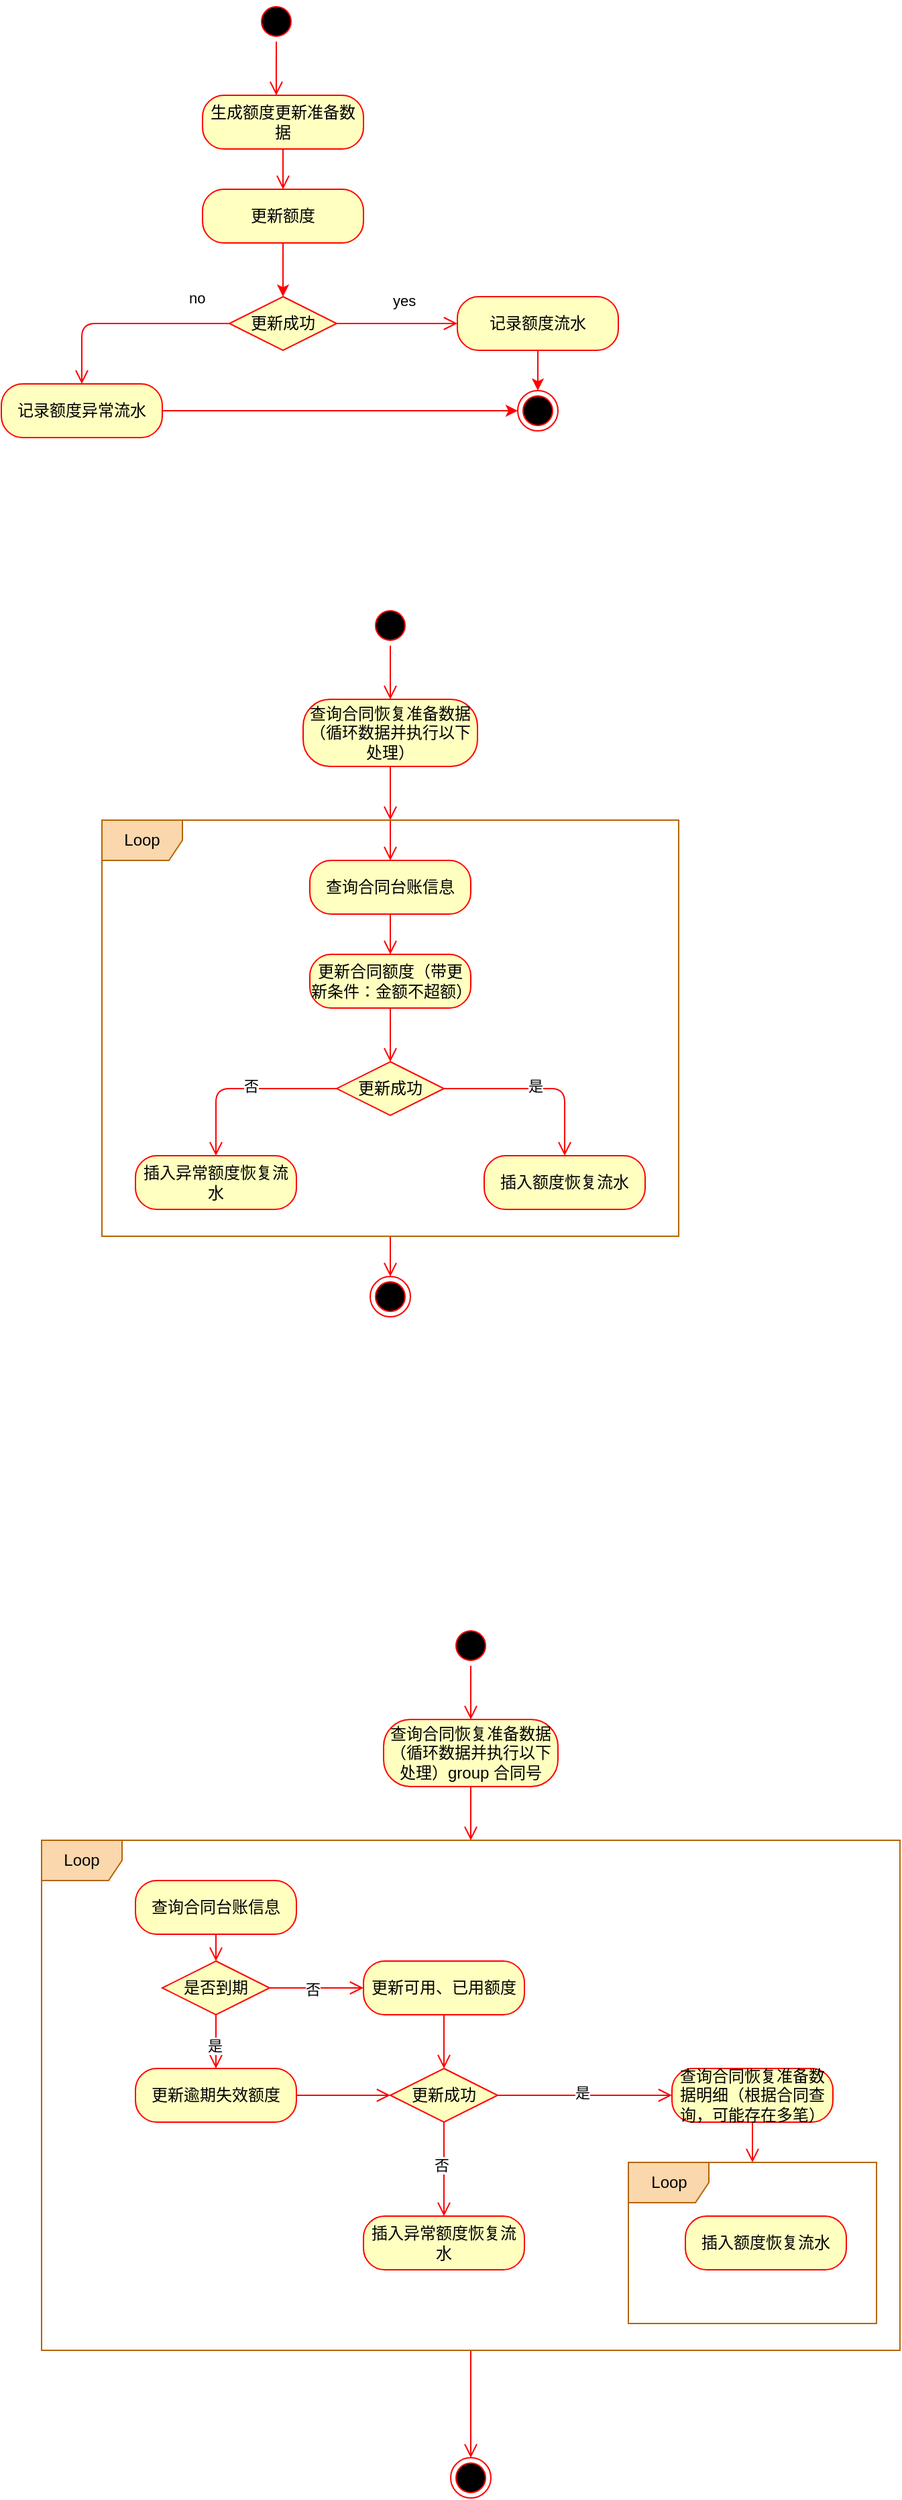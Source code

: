 <mxfile version="14.4.3" type="github" pages="5">
  <diagram id="kgpKYQtTHZ0yAKxKKP6v" name="批量恢复合同额度">
    <mxGraphModel dx="1008" dy="1668" grid="1" gridSize="10" guides="1" tooltips="1" connect="1" arrows="1" fold="1" page="1" pageScale="1" pageWidth="850" pageHeight="1100" math="0" shadow="0">
      <root>
        <mxCell id="0" />
        <mxCell id="1" parent="0" />
        <mxCell id="yRdWivfKs0KMSXjoEMQT-1" value="" style="ellipse;html=1;shape=startState;fillColor=#000000;strokeColor=#ff0000;" parent="1" vertex="1">
          <mxGeometry x="240" y="-20" width="30" height="30" as="geometry" />
        </mxCell>
        <mxCell id="yRdWivfKs0KMSXjoEMQT-2" value="" style="edgeStyle=orthogonalEdgeStyle;html=1;verticalAlign=bottom;endArrow=open;endSize=8;strokeColor=#ff0000;entryX=0.458;entryY=0;entryDx=0;entryDy=0;entryPerimeter=0;" parent="1" source="yRdWivfKs0KMSXjoEMQT-1" target="yRdWivfKs0KMSXjoEMQT-3" edge="1">
          <mxGeometry relative="1" as="geometry">
            <mxPoint x="160" y="120" as="targetPoint" />
          </mxGeometry>
        </mxCell>
        <mxCell id="yRdWivfKs0KMSXjoEMQT-3" value="生成额度更新准备数据" style="rounded=1;whiteSpace=wrap;html=1;arcSize=40;fontColor=#000000;fillColor=#ffffc0;strokeColor=#ff0000;" parent="1" vertex="1">
          <mxGeometry x="200" y="50" width="120" height="40" as="geometry" />
        </mxCell>
        <mxCell id="yRdWivfKs0KMSXjoEMQT-4" value="" style="edgeStyle=orthogonalEdgeStyle;html=1;verticalAlign=bottom;endArrow=open;endSize=8;strokeColor=#ff0000;entryX=0.5;entryY=0;entryDx=0;entryDy=0;exitX=0.5;exitY=1;exitDx=0;exitDy=0;" parent="1" source="yRdWivfKs0KMSXjoEMQT-3" target="yRdWivfKs0KMSXjoEMQT-17" edge="1">
          <mxGeometry relative="1" as="geometry">
            <mxPoint x="160" y="220" as="targetPoint" />
          </mxGeometry>
        </mxCell>
        <mxCell id="aCakfBA2mYpAm9YI8rRw-4" style="edgeStyle=orthogonalEdgeStyle;rounded=0;orthogonalLoop=1;jettySize=auto;html=1;entryX=0.5;entryY=0;entryDx=0;entryDy=0;strokeColor=#FF0000;align=left;" parent="1" source="yRdWivfKs0KMSXjoEMQT-17" target="yRdWivfKs0KMSXjoEMQT-19" edge="1">
          <mxGeometry relative="1" as="geometry">
            <Array as="points">
              <mxPoint x="260" y="190" />
              <mxPoint x="260" y="190" />
            </Array>
          </mxGeometry>
        </mxCell>
        <mxCell id="yRdWivfKs0KMSXjoEMQT-17" value="更新额度" style="rounded=1;whiteSpace=wrap;html=1;arcSize=40;fontColor=#000000;fillColor=#ffffc0;strokeColor=#ff0000;" parent="1" vertex="1">
          <mxGeometry x="200" y="120" width="120" height="40" as="geometry" />
        </mxCell>
        <mxCell id="yRdWivfKs0KMSXjoEMQT-19" value="更新成功" style="rhombus;whiteSpace=wrap;html=1;fillColor=#ffffc0;strokeColor=#ff0000;" parent="1" vertex="1">
          <mxGeometry x="220" y="200" width="80" height="40" as="geometry" />
        </mxCell>
        <mxCell id="yRdWivfKs0KMSXjoEMQT-20" value="no" style="edgeStyle=orthogonalEdgeStyle;html=1;align=left;verticalAlign=bottom;endArrow=open;endSize=8;strokeColor=#ff0000;entryX=0.5;entryY=0;entryDx=0;entryDy=0;" parent="1" source="yRdWivfKs0KMSXjoEMQT-19" target="yRdWivfKs0KMSXjoEMQT-24" edge="1">
          <mxGeometry x="-0.59" y="-10" relative="1" as="geometry">
            <mxPoint x="470" y="125" as="targetPoint" />
            <mxPoint as="offset" />
          </mxGeometry>
        </mxCell>
        <mxCell id="yRdWivfKs0KMSXjoEMQT-21" value="yes" style="edgeStyle=orthogonalEdgeStyle;html=1;align=left;verticalAlign=top;endArrow=open;endSize=8;strokeColor=#ff0000;" parent="1" source="yRdWivfKs0KMSXjoEMQT-19" target="yRdWivfKs0KMSXjoEMQT-23" edge="1">
          <mxGeometry x="-0.111" y="30" relative="1" as="geometry">
            <mxPoint x="370" y="215" as="targetPoint" />
            <Array as="points" />
            <mxPoint as="offset" />
          </mxGeometry>
        </mxCell>
        <mxCell id="yRdWivfKs0KMSXjoEMQT-38" value="" style="edgeStyle=orthogonalEdgeStyle;rounded=0;orthogonalLoop=1;jettySize=auto;html=1;fillColor=#f8cecc;strokeColor=#FF0000;exitX=0.5;exitY=1;exitDx=0;exitDy=0;" parent="1" source="yRdWivfKs0KMSXjoEMQT-23" target="yRdWivfKs0KMSXjoEMQT-37" edge="1">
          <mxGeometry relative="1" as="geometry">
            <mxPoint x="430" y="215" as="sourcePoint" />
          </mxGeometry>
        </mxCell>
        <mxCell id="yRdWivfKs0KMSXjoEMQT-23" value="记录额度流水" style="rounded=1;whiteSpace=wrap;html=1;arcSize=40;fontColor=#000000;fillColor=#ffffc0;strokeColor=#ff0000;" parent="1" vertex="1">
          <mxGeometry x="390" y="200" width="120" height="40" as="geometry" />
        </mxCell>
        <mxCell id="aCakfBA2mYpAm9YI8rRw-7" style="edgeStyle=orthogonalEdgeStyle;rounded=0;orthogonalLoop=1;jettySize=auto;html=1;entryX=0;entryY=0.5;entryDx=0;entryDy=0;strokeColor=#FF0000;align=left;" parent="1" source="yRdWivfKs0KMSXjoEMQT-24" target="yRdWivfKs0KMSXjoEMQT-37" edge="1">
          <mxGeometry relative="1" as="geometry" />
        </mxCell>
        <mxCell id="yRdWivfKs0KMSXjoEMQT-24" value="记录额度异常流水" style="rounded=1;whiteSpace=wrap;html=1;arcSize=40;fontColor=#000000;fillColor=#ffffc0;strokeColor=#ff0000;" parent="1" vertex="1">
          <mxGeometry x="50" y="265" width="120" height="40" as="geometry" />
        </mxCell>
        <mxCell id="yRdWivfKs0KMSXjoEMQT-37" value="" style="ellipse;html=1;shape=endState;fillColor=#000000;strokeColor=#ff0000;" parent="1" vertex="1">
          <mxGeometry x="435" y="270" width="30" height="30" as="geometry" />
        </mxCell>
        <mxCell id="UTKuqxasN1GrLEzpr0gY-1" value="" style="ellipse;html=1;shape=startState;fillColor=#000000;strokeColor=#ff0000;" vertex="1" parent="1">
          <mxGeometry x="325" y="430" width="30" height="30" as="geometry" />
        </mxCell>
        <mxCell id="UTKuqxasN1GrLEzpr0gY-2" value="" style="edgeStyle=orthogonalEdgeStyle;html=1;verticalAlign=bottom;endArrow=open;endSize=8;strokeColor=#ff0000;entryX=0.5;entryY=0;entryDx=0;entryDy=0;" edge="1" parent="1" source="UTKuqxasN1GrLEzpr0gY-1" target="UTKuqxasN1GrLEzpr0gY-3">
          <mxGeometry relative="1" as="geometry">
            <mxPoint x="345" y="490" as="targetPoint" />
          </mxGeometry>
        </mxCell>
        <mxCell id="UTKuqxasN1GrLEzpr0gY-26" style="edgeStyle=orthogonalEdgeStyle;orthogonalLoop=1;jettySize=auto;html=1;endArrow=open;endSize=8;strokeColor=#ff0000;" edge="1" parent="1" source="UTKuqxasN1GrLEzpr0gY-3" target="UTKuqxasN1GrLEzpr0gY-4">
          <mxGeometry relative="1" as="geometry" />
        </mxCell>
        <mxCell id="UTKuqxasN1GrLEzpr0gY-3" value="查询合同恢复准备数据（循环数据并执行以下处理）" style="rounded=1;whiteSpace=wrap;html=1;arcSize=40;fontColor=#000000;fillColor=#ffffc0;strokeColor=#ff0000;" vertex="1" parent="1">
          <mxGeometry x="275" y="500" width="130" height="50" as="geometry" />
        </mxCell>
        <mxCell id="UTKuqxasN1GrLEzpr0gY-27" style="edgeStyle=orthogonalEdgeStyle;orthogonalLoop=1;jettySize=auto;html=1;entryX=0.5;entryY=0;entryDx=0;entryDy=0;endArrow=open;endSize=8;strokeColor=#ff0000;" edge="1" parent="1" source="UTKuqxasN1GrLEzpr0gY-4" target="UTKuqxasN1GrLEzpr0gY-5">
          <mxGeometry relative="1" as="geometry" />
        </mxCell>
        <mxCell id="UTKuqxasN1GrLEzpr0gY-32" style="edgeStyle=orthogonalEdgeStyle;orthogonalLoop=1;jettySize=auto;html=1;entryX=0.5;entryY=0;entryDx=0;entryDy=0;endArrow=open;endSize=8;strokeColor=#ff0000;" edge="1" parent="1" source="UTKuqxasN1GrLEzpr0gY-4" target="UTKuqxasN1GrLEzpr0gY-17">
          <mxGeometry relative="1" as="geometry" />
        </mxCell>
        <mxCell id="UTKuqxasN1GrLEzpr0gY-4" value="Loop" style="shape=umlFrame;whiteSpace=wrap;html=1;fillColor=#fad7ac;strokeColor=#b46504;" vertex="1" parent="1">
          <mxGeometry x="125" y="590" width="430" height="310" as="geometry" />
        </mxCell>
        <mxCell id="UTKuqxasN1GrLEzpr0gY-28" style="edgeStyle=orthogonalEdgeStyle;orthogonalLoop=1;jettySize=auto;html=1;entryX=0.5;entryY=0;entryDx=0;entryDy=0;endArrow=open;endSize=8;strokeColor=#ff0000;" edge="1" parent="1" source="UTKuqxasN1GrLEzpr0gY-5" target="UTKuqxasN1GrLEzpr0gY-16">
          <mxGeometry relative="1" as="geometry" />
        </mxCell>
        <mxCell id="UTKuqxasN1GrLEzpr0gY-5" value="查询合同台账信息" style="rounded=1;whiteSpace=wrap;html=1;arcSize=40;fontColor=#000000;fillColor=#ffffc0;strokeColor=#ff0000;" vertex="1" parent="1">
          <mxGeometry x="280" y="620" width="120" height="40" as="geometry" />
        </mxCell>
        <mxCell id="UTKuqxasN1GrLEzpr0gY-30" style="edgeStyle=orthogonalEdgeStyle;orthogonalLoop=1;jettySize=auto;html=1;endArrow=open;endSize=8;strokeColor=#ff0000;" edge="1" parent="1" source="UTKuqxasN1GrLEzpr0gY-10" target="UTKuqxasN1GrLEzpr0gY-11">
          <mxGeometry relative="1" as="geometry" />
        </mxCell>
        <mxCell id="UTKuqxasN1GrLEzpr0gY-33" value="是" style="edgeLabel;html=1;align=center;verticalAlign=middle;resizable=0;points=[];" vertex="1" connectable="0" parent="UTKuqxasN1GrLEzpr0gY-30">
          <mxGeometry x="-0.028" y="2" relative="1" as="geometry">
            <mxPoint as="offset" />
          </mxGeometry>
        </mxCell>
        <mxCell id="UTKuqxasN1GrLEzpr0gY-31" style="edgeStyle=orthogonalEdgeStyle;orthogonalLoop=1;jettySize=auto;html=1;endArrow=open;endSize=8;strokeColor=#ff0000;" edge="1" parent="1" source="UTKuqxasN1GrLEzpr0gY-10" target="UTKuqxasN1GrLEzpr0gY-13">
          <mxGeometry relative="1" as="geometry" />
        </mxCell>
        <mxCell id="UTKuqxasN1GrLEzpr0gY-34" value="否" style="edgeLabel;html=1;align=center;verticalAlign=middle;resizable=0;points=[];" vertex="1" connectable="0" parent="UTKuqxasN1GrLEzpr0gY-31">
          <mxGeometry x="-0.079" y="-2" relative="1" as="geometry">
            <mxPoint as="offset" />
          </mxGeometry>
        </mxCell>
        <mxCell id="UTKuqxasN1GrLEzpr0gY-10" value="更新成功" style="rhombus;whiteSpace=wrap;html=1;fillColor=#ffffc0;strokeColor=#ff0000;" vertex="1" parent="1">
          <mxGeometry x="300" y="770" width="80" height="40" as="geometry" />
        </mxCell>
        <mxCell id="UTKuqxasN1GrLEzpr0gY-11" value="插入额度恢复流水" style="rounded=1;whiteSpace=wrap;html=1;arcSize=40;fontColor=#000000;fillColor=#ffffc0;strokeColor=#ff0000;" vertex="1" parent="1">
          <mxGeometry x="410" y="840" width="120" height="40" as="geometry" />
        </mxCell>
        <mxCell id="UTKuqxasN1GrLEzpr0gY-13" value="插入异常额度恢复流水" style="rounded=1;whiteSpace=wrap;html=1;arcSize=40;fontColor=#000000;fillColor=#ffffc0;strokeColor=#ff0000;" vertex="1" parent="1">
          <mxGeometry x="150" y="840" width="120" height="40" as="geometry" />
        </mxCell>
        <mxCell id="UTKuqxasN1GrLEzpr0gY-29" style="edgeStyle=orthogonalEdgeStyle;orthogonalLoop=1;jettySize=auto;html=1;entryX=0.5;entryY=0;entryDx=0;entryDy=0;endArrow=open;endSize=8;strokeColor=#ff0000;" edge="1" parent="1" source="UTKuqxasN1GrLEzpr0gY-16" target="UTKuqxasN1GrLEzpr0gY-10">
          <mxGeometry relative="1" as="geometry" />
        </mxCell>
        <mxCell id="UTKuqxasN1GrLEzpr0gY-16" value="更新合同额度（带更新条件：金额不超额）" style="rounded=1;whiteSpace=wrap;html=1;arcSize=40;fontColor=#000000;fillColor=#ffffc0;strokeColor=#ff0000;" vertex="1" parent="1">
          <mxGeometry x="280" y="690" width="120" height="40" as="geometry" />
        </mxCell>
        <mxCell id="UTKuqxasN1GrLEzpr0gY-17" value="" style="ellipse;html=1;shape=endState;fillColor=#000000;strokeColor=#ff0000;" vertex="1" parent="1">
          <mxGeometry x="325" y="930" width="30" height="30" as="geometry" />
        </mxCell>
        <mxCell id="UTKuqxasN1GrLEzpr0gY-35" value="" style="ellipse;html=1;shape=startState;fillColor=#000000;strokeColor=#ff0000;" vertex="1" parent="1">
          <mxGeometry x="385" y="1190" width="30" height="30" as="geometry" />
        </mxCell>
        <mxCell id="UTKuqxasN1GrLEzpr0gY-36" value="" style="edgeStyle=orthogonalEdgeStyle;html=1;verticalAlign=bottom;endArrow=open;endSize=8;strokeColor=#ff0000;entryX=0.5;entryY=0;entryDx=0;entryDy=0;" edge="1" parent="1" source="UTKuqxasN1GrLEzpr0gY-35" target="UTKuqxasN1GrLEzpr0gY-38">
          <mxGeometry relative="1" as="geometry">
            <mxPoint x="300" y="1260" as="targetPoint" />
          </mxGeometry>
        </mxCell>
        <mxCell id="UTKuqxasN1GrLEzpr0gY-37" style="edgeStyle=orthogonalEdgeStyle;orthogonalLoop=1;jettySize=auto;html=1;endArrow=open;endSize=8;strokeColor=#ff0000;" edge="1" parent="1" source="UTKuqxasN1GrLEzpr0gY-38" target="UTKuqxasN1GrLEzpr0gY-40">
          <mxGeometry relative="1" as="geometry" />
        </mxCell>
        <mxCell id="UTKuqxasN1GrLEzpr0gY-38" value="查询合同恢复准备数据（循环数据并执行以下处理）group 合同号" style="rounded=1;whiteSpace=wrap;html=1;arcSize=40;fontColor=#000000;fillColor=#ffffc0;strokeColor=#ff0000;" vertex="1" parent="1">
          <mxGeometry x="335" y="1260" width="130" height="50" as="geometry" />
        </mxCell>
        <mxCell id="UTKuqxasN1GrLEzpr0gY-39" style="edgeStyle=orthogonalEdgeStyle;orthogonalLoop=1;jettySize=auto;html=1;entryX=0.5;entryY=0;entryDx=0;entryDy=0;endArrow=open;endSize=8;strokeColor=#ff0000;" edge="1" parent="1" source="UTKuqxasN1GrLEzpr0gY-40" target="UTKuqxasN1GrLEzpr0gY-53">
          <mxGeometry relative="1" as="geometry" />
        </mxCell>
        <mxCell id="UTKuqxasN1GrLEzpr0gY-40" value="Loop" style="shape=umlFrame;whiteSpace=wrap;html=1;fillColor=#fad7ac;strokeColor=#b46504;" vertex="1" parent="1">
          <mxGeometry x="80" y="1350" width="640" height="380" as="geometry" />
        </mxCell>
        <mxCell id="UTKuqxasN1GrLEzpr0gY-41" style="edgeStyle=orthogonalEdgeStyle;orthogonalLoop=1;jettySize=auto;html=1;endArrow=open;endSize=8;strokeColor=#ff0000;" edge="1" parent="1" source="UTKuqxasN1GrLEzpr0gY-42" target="UTKuqxasN1GrLEzpr0gY-58">
          <mxGeometry relative="1" as="geometry" />
        </mxCell>
        <mxCell id="UTKuqxasN1GrLEzpr0gY-42" value="查询合同台账信息" style="rounded=1;whiteSpace=wrap;html=1;arcSize=40;fontColor=#000000;fillColor=#ffffc0;strokeColor=#ff0000;" vertex="1" parent="1">
          <mxGeometry x="150" y="1380" width="120" height="40" as="geometry" />
        </mxCell>
        <mxCell id="UTKuqxasN1GrLEzpr0gY-43" style="edgeStyle=orthogonalEdgeStyle;orthogonalLoop=1;jettySize=auto;html=1;endArrow=open;endSize=8;strokeColor=#ff0000;exitX=1;exitY=0.5;exitDx=0;exitDy=0;" edge="1" parent="1" source="UTKuqxasN1GrLEzpr0gY-47" target="UTKuqxasN1GrLEzpr0gY-49">
          <mxGeometry relative="1" as="geometry" />
        </mxCell>
        <mxCell id="UTKuqxasN1GrLEzpr0gY-44" value="是" style="edgeLabel;html=1;align=center;verticalAlign=middle;resizable=0;points=[];" vertex="1" connectable="0" parent="UTKuqxasN1GrLEzpr0gY-43">
          <mxGeometry x="-0.028" y="2" relative="1" as="geometry">
            <mxPoint as="offset" />
          </mxGeometry>
        </mxCell>
        <mxCell id="UTKuqxasN1GrLEzpr0gY-45" style="edgeStyle=orthogonalEdgeStyle;orthogonalLoop=1;jettySize=auto;html=1;endArrow=open;endSize=8;strokeColor=#ff0000;" edge="1" parent="1" source="UTKuqxasN1GrLEzpr0gY-47" target="UTKuqxasN1GrLEzpr0gY-50">
          <mxGeometry relative="1" as="geometry" />
        </mxCell>
        <mxCell id="UTKuqxasN1GrLEzpr0gY-46" value="否" style="edgeLabel;html=1;align=center;verticalAlign=middle;resizable=0;points=[];" vertex="1" connectable="0" parent="UTKuqxasN1GrLEzpr0gY-45">
          <mxGeometry x="-0.079" y="-2" relative="1" as="geometry">
            <mxPoint as="offset" />
          </mxGeometry>
        </mxCell>
        <mxCell id="UTKuqxasN1GrLEzpr0gY-47" value="更新成功" style="rhombus;whiteSpace=wrap;html=1;fillColor=#ffffc0;strokeColor=#ff0000;" vertex="1" parent="1">
          <mxGeometry x="340" y="1520" width="80" height="40" as="geometry" />
        </mxCell>
        <mxCell id="UTKuqxasN1GrLEzpr0gY-48" style="edgeStyle=orthogonalEdgeStyle;orthogonalLoop=1;jettySize=auto;html=1;endArrow=open;endSize=8;strokeColor=#ff0000;" edge="1" parent="1" source="UTKuqxasN1GrLEzpr0gY-49" target="UTKuqxasN1GrLEzpr0gY-62">
          <mxGeometry relative="1" as="geometry" />
        </mxCell>
        <mxCell id="UTKuqxasN1GrLEzpr0gY-49" value="查询合同恢复准备数据明细（根据合同查询，可能存在多笔）" style="rounded=1;whiteSpace=wrap;html=1;arcSize=40;fontColor=#000000;fillColor=#ffffc0;strokeColor=#ff0000;" vertex="1" parent="1">
          <mxGeometry x="550" y="1520" width="120" height="40" as="geometry" />
        </mxCell>
        <mxCell id="UTKuqxasN1GrLEzpr0gY-50" value="插入异常额度恢复流水" style="rounded=1;whiteSpace=wrap;html=1;arcSize=40;fontColor=#000000;fillColor=#ffffc0;strokeColor=#ff0000;" vertex="1" parent="1">
          <mxGeometry x="320" y="1630" width="120" height="40" as="geometry" />
        </mxCell>
        <mxCell id="UTKuqxasN1GrLEzpr0gY-51" style="edgeStyle=orthogonalEdgeStyle;orthogonalLoop=1;jettySize=auto;html=1;entryX=0.5;entryY=0;entryDx=0;entryDy=0;endArrow=open;endSize=8;strokeColor=#ff0000;" edge="1" parent="1" source="UTKuqxasN1GrLEzpr0gY-52" target="UTKuqxasN1GrLEzpr0gY-47">
          <mxGeometry relative="1" as="geometry" />
        </mxCell>
        <mxCell id="UTKuqxasN1GrLEzpr0gY-52" value="更新可用、已用额度" style="rounded=1;whiteSpace=wrap;html=1;arcSize=40;fontColor=#000000;fillColor=#ffffc0;strokeColor=#ff0000;" vertex="1" parent="1">
          <mxGeometry x="320" y="1440" width="120" height="40" as="geometry" />
        </mxCell>
        <mxCell id="UTKuqxasN1GrLEzpr0gY-53" value="" style="ellipse;html=1;shape=endState;fillColor=#000000;strokeColor=#ff0000;" vertex="1" parent="1">
          <mxGeometry x="385" y="1810" width="30" height="30" as="geometry" />
        </mxCell>
        <mxCell id="UTKuqxasN1GrLEzpr0gY-54" style="edgeStyle=orthogonalEdgeStyle;orthogonalLoop=1;jettySize=auto;html=1;endArrow=open;endSize=8;strokeColor=#ff0000;" edge="1" parent="1" source="UTKuqxasN1GrLEzpr0gY-58" target="UTKuqxasN1GrLEzpr0gY-52">
          <mxGeometry relative="1" as="geometry" />
        </mxCell>
        <mxCell id="UTKuqxasN1GrLEzpr0gY-55" value="否" style="edgeLabel;html=1;align=center;verticalAlign=middle;resizable=0;points=[];" vertex="1" connectable="0" parent="UTKuqxasN1GrLEzpr0gY-54">
          <mxGeometry x="-0.101" y="-1" relative="1" as="geometry">
            <mxPoint as="offset" />
          </mxGeometry>
        </mxCell>
        <mxCell id="UTKuqxasN1GrLEzpr0gY-56" value="" style="edgeStyle=orthogonalEdgeStyle;orthogonalLoop=1;jettySize=auto;html=1;endArrow=open;endSize=8;strokeColor=#ff0000;entryX=0.5;entryY=0;entryDx=0;entryDy=0;" edge="1" parent="1" source="UTKuqxasN1GrLEzpr0gY-58" target="UTKuqxasN1GrLEzpr0gY-60">
          <mxGeometry relative="1" as="geometry" />
        </mxCell>
        <mxCell id="UTKuqxasN1GrLEzpr0gY-57" value="是" style="edgeLabel;html=1;align=center;verticalAlign=middle;resizable=0;points=[];" vertex="1" connectable="0" parent="UTKuqxasN1GrLEzpr0gY-56">
          <mxGeometry x="0.142" y="-1" relative="1" as="geometry">
            <mxPoint as="offset" />
          </mxGeometry>
        </mxCell>
        <mxCell id="UTKuqxasN1GrLEzpr0gY-58" value="是否到期" style="rhombus;whiteSpace=wrap;html=1;fillColor=#ffffc0;strokeColor=#ff0000;" vertex="1" parent="1">
          <mxGeometry x="170" y="1440" width="80" height="40" as="geometry" />
        </mxCell>
        <mxCell id="UTKuqxasN1GrLEzpr0gY-59" style="edgeStyle=orthogonalEdgeStyle;orthogonalLoop=1;jettySize=auto;html=1;endArrow=open;endSize=8;strokeColor=#ff0000;exitX=1;exitY=0.5;exitDx=0;exitDy=0;" edge="1" parent="1" source="UTKuqxasN1GrLEzpr0gY-60" target="UTKuqxasN1GrLEzpr0gY-47">
          <mxGeometry relative="1" as="geometry" />
        </mxCell>
        <mxCell id="UTKuqxasN1GrLEzpr0gY-60" value="更新逾期失效额度" style="rounded=1;whiteSpace=wrap;html=1;arcSize=40;fontColor=#000000;fillColor=#ffffc0;strokeColor=#ff0000;" vertex="1" parent="1">
          <mxGeometry x="150" y="1520" width="120" height="40" as="geometry" />
        </mxCell>
        <mxCell id="UTKuqxasN1GrLEzpr0gY-61" value="插入额度恢复流水" style="rounded=1;whiteSpace=wrap;html=1;arcSize=40;fontColor=#000000;fillColor=#ffffc0;strokeColor=#ff0000;" vertex="1" parent="1">
          <mxGeometry x="560" y="1630" width="120" height="40" as="geometry" />
        </mxCell>
        <mxCell id="UTKuqxasN1GrLEzpr0gY-62" value="Loop" style="shape=umlFrame;whiteSpace=wrap;html=1;fillColor=#fad7ac;strokeColor=#b46504;" vertex="1" parent="1">
          <mxGeometry x="517.5" y="1590" width="185" height="120" as="geometry" />
        </mxCell>
      </root>
    </mxGraphModel>
  </diagram>
  <diagram id="xyRmY5XvDVnbJrTCTuJs" name="批量恢复合同额度-生成额度恢复流水">
    <mxGraphModel dx="1008" dy="5162" grid="1" gridSize="10" guides="1" tooltips="1" connect="1" arrows="1" fold="1" page="1" pageScale="1" pageWidth="3300" pageHeight="4681" math="0" shadow="0">
      <root>
        <mxCell id="18LWOPk0EnLTKRg_73FT-0" />
        <mxCell id="18LWOPk0EnLTKRg_73FT-1" parent="18LWOPk0EnLTKRg_73FT-0" />
        <mxCell id="2n681JwMofqFJBINY2Oz-1" value="生成额度恢复流水" style="shape=umlFrame;whiteSpace=wrap;html=1;strokeColor=#FF0000;fillColor=#FFFFC0;" vertex="1" parent="18LWOPk0EnLTKRg_73FT-1">
          <mxGeometry x="150" y="-490" width="860" height="460" as="geometry" />
        </mxCell>
        <mxCell id="2n681JwMofqFJBINY2Oz-2" value="调度系统" style="shape=umlLifeline;participant=umlControl;perimeter=lifelinePerimeter;whiteSpace=wrap;html=1;container=1;collapsible=0;recursiveResize=0;verticalAlign=top;spacingTop=36;outlineConnect=0;strokeColor=#FF0000;fillColor=#FFFFC0;" vertex="1" parent="18LWOPk0EnLTKRg_73FT-1">
          <mxGeometry x="160" y="-380" width="40" height="350" as="geometry" />
        </mxCell>
        <mxCell id="2n681JwMofqFJBINY2Oz-3" value="还款流水表（核算子系统）&lt;br&gt;&lt;b&gt;:Table&lt;/b&gt;" style="shape=umlLifeline;perimeter=lifelinePerimeter;whiteSpace=wrap;html=1;container=1;collapsible=0;recursiveResize=0;outlineConnect=0;size=80;strokeColor=#FF0000;fillColor=#FFFFC0;align=center;" vertex="1" parent="18LWOPk0EnLTKRg_73FT-1">
          <mxGeometry x="360" y="-420" width="150" height="390" as="geometry" />
        </mxCell>
        <mxCell id="2n681JwMofqFJBINY2Oz-4" value="" style="html=1;points=[];perimeter=orthogonalPerimeter;strokeColor=#FF0000;" vertex="1" parent="2n681JwMofqFJBINY2Oz-3">
          <mxGeometry x="70" y="100" width="10" height="230" as="geometry" />
        </mxCell>
        <mxCell id="2n681JwMofqFJBINY2Oz-5" value="&lt;span style=&quot;font-size: 11px&quot;&gt;Select①：&lt;br&gt;查询批量日还款流水数据&lt;/span&gt;" style="html=1;verticalAlign=bottom;startArrow=oval;endArrow=block;startSize=8;strokeColor=#FF0000;" edge="1" parent="18LWOPk0EnLTKRg_73FT-1" target="2n681JwMofqFJBINY2Oz-4">
          <mxGeometry x="-0.04" y="-12" relative="1" as="geometry">
            <mxPoint x="179.997" y="-292.0" as="sourcePoint" />
            <mxPoint x="365.33" y="-292.0" as="targetPoint" />
            <mxPoint as="offset" />
          </mxGeometry>
        </mxCell>
        <mxCell id="2n681JwMofqFJBINY2Oz-6" value="额度流水表（用信子系统）:&lt;b&gt;Table&lt;/b&gt;" style="shape=umlLifeline;perimeter=lifelinePerimeter;whiteSpace=wrap;html=1;container=1;collapsible=0;recursiveResize=0;outlineConnect=0;size=80;strokeColor=#FF0000;fillColor=#FFFFC0;" vertex="1" parent="18LWOPk0EnLTKRg_73FT-1">
          <mxGeometry x="600" y="-420" width="150" height="390" as="geometry" />
        </mxCell>
        <mxCell id="2n681JwMofqFJBINY2Oz-7" value="" style="html=1;points=[];perimeter=orthogonalPerimeter;strokeColor=#FF0000;" vertex="1" parent="2n681JwMofqFJBINY2Oz-6">
          <mxGeometry x="70" y="100" width="10" height="230" as="geometry" />
        </mxCell>
        <mxCell id="2n681JwMofqFJBINY2Oz-8" style="edgeStyle=orthogonalEdgeStyle;rounded=0;orthogonalLoop=1;jettySize=auto;html=1;strokeColor=#FF0000;exitX=1.264;exitY=0.18;exitDx=0;exitDy=0;exitPerimeter=0;entryX=-0.028;entryY=0.189;entryDx=0;entryDy=0;entryPerimeter=0;" edge="1" parent="18LWOPk0EnLTKRg_73FT-1" source="2n681JwMofqFJBINY2Oz-4" target="2n681JwMofqFJBINY2Oz-7">
          <mxGeometry relative="1" as="geometry">
            <Array as="points" />
            <mxPoint x="450" y="-278" as="sourcePoint" />
          </mxGeometry>
        </mxCell>
        <mxCell id="2n681JwMofqFJBINY2Oz-9" value="&lt;span style=&quot;font-size: 11px&quot;&gt;Insert①：&lt;br&gt;将Select①查询到的数据插入&lt;br&gt;到合同额度流水表&lt;/span&gt;" style="edgeLabel;html=1;align=center;verticalAlign=middle;resizable=0;points=[];" vertex="1" connectable="0" parent="2n681JwMofqFJBINY2Oz-8">
          <mxGeometry x="-0.232" relative="1" as="geometry">
            <mxPoint x="29.03" y="8.59" as="offset" />
          </mxGeometry>
        </mxCell>
        <mxCell id="2n681JwMofqFJBINY2Oz-10" value="return" style="html=1;verticalAlign=bottom;endArrow=open;dashed=1;endSize=8;exitX=0;exitY=0.95;strokeColor=#FF0000;" edge="1" parent="18LWOPk0EnLTKRg_73FT-1">
          <mxGeometry relative="1" as="geometry">
            <mxPoint x="440" y="-130.0" as="targetPoint" />
            <mxPoint x="670.0" y="-130.0" as="sourcePoint" />
          </mxGeometry>
        </mxCell>
        <mxCell id="2n681JwMofqFJBINY2Oz-11" value="return" style="html=1;verticalAlign=bottom;endArrow=open;dashed=1;endSize=8;strokeColor=#FF0000;" edge="1" parent="18LWOPk0EnLTKRg_73FT-1" target="2n681JwMofqFJBINY2Oz-2">
          <mxGeometry relative="1" as="geometry">
            <mxPoint x="200" y="-170" as="targetPoint" />
            <mxPoint x="430" y="-110.0" as="sourcePoint" />
            <Array as="points">
              <mxPoint x="320" y="-110" />
            </Array>
          </mxGeometry>
        </mxCell>
        <mxCell id="2n681JwMofqFJBINY2Oz-12" value="额度流水表（用信子系统）&lt;span style=&quot;text-align: left&quot;&gt;&lt;br&gt;合同表（用信子系统）&lt;/span&gt;:&lt;b&gt;Table&lt;/b&gt;" style="shape=umlLifeline;perimeter=lifelinePerimeter;whiteSpace=wrap;html=1;container=1;collapsible=0;recursiveResize=0;outlineConnect=0;size=80;strokeColor=#FF0000;fillColor=#FFFFC0;" vertex="1" parent="18LWOPk0EnLTKRg_73FT-1">
          <mxGeometry x="830" y="-420" width="150" height="390" as="geometry" />
        </mxCell>
        <mxCell id="2n681JwMofqFJBINY2Oz-13" value="" style="html=1;points=[];perimeter=orthogonalPerimeter;strokeColor=#FF0000;" vertex="1" parent="2n681JwMofqFJBINY2Oz-12">
          <mxGeometry x="70" y="110" width="10" height="140" as="geometry" />
        </mxCell>
        <mxCell id="2n681JwMofqFJBINY2Oz-14" style="edgeStyle=orthogonalEdgeStyle;rounded=0;orthogonalLoop=1;jettySize=auto;html=1;strokeColor=#FF0000;exitX=1.264;exitY=0.18;exitDx=0;exitDy=0;exitPerimeter=0;entryX=-0.278;entryY=0.396;entryDx=0;entryDy=0;entryPerimeter=0;" edge="1" parent="18LWOPk0EnLTKRg_73FT-1" target="2n681JwMofqFJBINY2Oz-13">
          <mxGeometry relative="1" as="geometry">
            <Array as="points" />
            <mxPoint x="680" y="-252.1" as="sourcePoint" />
            <mxPoint x="907.08" y="-250.03" as="targetPoint" />
          </mxGeometry>
        </mxCell>
        <mxCell id="2n681JwMofqFJBINY2Oz-15" value="&lt;div&gt;&lt;span style=&quot;font-size: 11px&quot;&gt;Update①：&lt;/span&gt;&lt;/div&gt;&lt;div&gt;&lt;span style=&quot;font-size: 11px&quot;&gt;更新非循环额度合同的Insert①到&lt;/span&gt;&lt;/div&gt;&lt;div&gt;&lt;span style=&quot;font-size: 11px&quot;&gt;合同额度表中的数据为删除状态&lt;/span&gt;&lt;/div&gt;" style="edgeLabel;html=1;align=center;verticalAlign=middle;resizable=0;points=[];" vertex="1" connectable="0" parent="2n681JwMofqFJBINY2Oz-14">
          <mxGeometry x="-0.232" relative="1" as="geometry">
            <mxPoint x="20.83" y="2.09" as="offset" />
          </mxGeometry>
        </mxCell>
        <mxCell id="2n681JwMofqFJBINY2Oz-16" value="return" style="html=1;verticalAlign=bottom;endArrow=open;dashed=1;endSize=8;exitX=0;exitY=0.95;strokeColor=#FF0000;" edge="1" parent="18LWOPk0EnLTKRg_73FT-1">
          <mxGeometry relative="1" as="geometry">
            <mxPoint x="680" y="-180.0" as="targetPoint" />
            <mxPoint x="900.0" y="-180.0" as="sourcePoint" />
          </mxGeometry>
        </mxCell>
      </root>
    </mxGraphModel>
  </diagram>
  <diagram id="7Adw0FJDL6yipUkUK5SN" name="批量恢复合同额度-合同额度恢复校验">
    <mxGraphModel dx="1008" dy="481" grid="1" gridSize="10" guides="1" tooltips="1" connect="1" arrows="1" fold="1" page="1" pageScale="1" pageWidth="3300" pageHeight="4681" math="0" shadow="0">
      <root>
        <mxCell id="wncZzCHNNkee-S3F2x9g-0" />
        <mxCell id="wncZzCHNNkee-S3F2x9g-1" parent="wncZzCHNNkee-S3F2x9g-0" />
        <mxCell id="ZLKY3PFH5jvtw0V8sNmF-0" value="额度恢复&lt;br&gt;校验" style="shape=umlFrame;whiteSpace=wrap;html=1;strokeColor=#FF0000;fillColor=#FFFFC0;" vertex="1" parent="wncZzCHNNkee-S3F2x9g-1">
          <mxGeometry x="100" y="920" width="1040" height="410" as="geometry" />
        </mxCell>
        <mxCell id="ZLKY3PFH5jvtw0V8sNmF-1" value="调度系统" style="shape=umlLifeline;participant=umlControl;perimeter=lifelinePerimeter;whiteSpace=wrap;html=1;container=1;collapsible=0;recursiveResize=0;verticalAlign=top;spacingTop=36;outlineConnect=0;strokeColor=#FF0000;fillColor=#FFFFC0;" vertex="1" parent="wncZzCHNNkee-S3F2x9g-1">
          <mxGeometry x="120" y="1040" width="40" height="260" as="geometry" />
        </mxCell>
        <mxCell id="ZLKY3PFH5jvtw0V8sNmF-2" value="&lt;span style=&quot;text-align: center&quot;&gt;额度流水表（用信子系统）&lt;br&gt;&lt;/span&gt;&lt;span&gt;Sum(还款金额) 还款总额&amp;nbsp;&amp;nbsp;&lt;/span&gt;&lt;br&gt;&lt;span&gt;Group By 合同号&lt;/span&gt;&lt;span style=&quot;text-align: center&quot;&gt;&lt;br&gt;&lt;/span&gt;Left Join&amp;nbsp;&lt;br&gt;合同表（用信子系统）&lt;br&gt;&lt;b&gt;:Table&lt;/b&gt;" style="shape=umlLifeline;perimeter=lifelinePerimeter;whiteSpace=wrap;html=1;container=1;collapsible=0;recursiveResize=0;outlineConnect=0;size=100;strokeColor=#FF0000;fillColor=#FFFFC0;align=left;" vertex="1" parent="wncZzCHNNkee-S3F2x9g-1">
          <mxGeometry x="392" y="970" width="150" height="330" as="geometry" />
        </mxCell>
        <mxCell id="ZLKY3PFH5jvtw0V8sNmF-3" value="" style="html=1;points=[];perimeter=orthogonalPerimeter;strokeColor=#FF0000;" vertex="1" parent="ZLKY3PFH5jvtw0V8sNmF-2">
          <mxGeometry x="70" y="130" width="10" height="180" as="geometry" />
        </mxCell>
        <mxCell id="ZLKY3PFH5jvtw0V8sNmF-4" value="&lt;div&gt;&lt;span style=&quot;font-size: 11px&quot;&gt;Select①：&lt;/span&gt;&lt;/div&gt;&lt;div&gt;&lt;span style=&quot;font-size: 11px&quot;&gt;查询该批量日下合同额度流水表中&lt;/span&gt;&lt;/div&gt;&lt;div&gt;&lt;span style=&quot;font-size: 11px&quot;&gt;合同还款总额&amp;gt;合同已用额度的额度流水数据&lt;/span&gt;&lt;/div&gt;" style="html=1;verticalAlign=bottom;startArrow=oval;endArrow=block;startSize=8;strokeColor=#FF0000;" edge="1" parent="wncZzCHNNkee-S3F2x9g-1" target="ZLKY3PFH5jvtw0V8sNmF-3">
          <mxGeometry x="-0.006" y="-22" relative="1" as="geometry">
            <mxPoint x="139.997" y="1128.0" as="sourcePoint" />
            <mxPoint x="325.33" y="1128.0" as="targetPoint" />
            <mxPoint as="offset" />
          </mxGeometry>
        </mxCell>
        <mxCell id="ZLKY3PFH5jvtw0V8sNmF-5" value="额度流水表（用信子系统）:Table" style="shape=umlLifeline;perimeter=lifelinePerimeter;whiteSpace=wrap;html=1;container=1;collapsible=0;recursiveResize=0;outlineConnect=0;size=100;strokeColor=#FF0000;fillColor=#FFFFC0;" vertex="1" parent="wncZzCHNNkee-S3F2x9g-1">
          <mxGeometry x="632" y="970" width="150" height="330" as="geometry" />
        </mxCell>
        <mxCell id="ZLKY3PFH5jvtw0V8sNmF-6" value="" style="html=1;points=[];perimeter=orthogonalPerimeter;strokeColor=#FF0000;" vertex="1" parent="ZLKY3PFH5jvtw0V8sNmF-5">
          <mxGeometry x="70" y="130" width="10" height="180" as="geometry" />
        </mxCell>
        <mxCell id="ZLKY3PFH5jvtw0V8sNmF-7" style="edgeStyle=orthogonalEdgeStyle;rounded=0;orthogonalLoop=1;jettySize=auto;html=1;strokeColor=#FF0000;" edge="1" parent="wncZzCHNNkee-S3F2x9g-1" target="ZLKY3PFH5jvtw0V8sNmF-6">
          <mxGeometry relative="1" as="geometry">
            <Array as="points">
              <mxPoint x="462" y="1142" />
              <mxPoint x="462" y="1142" />
            </Array>
            <mxPoint x="482" y="1142" as="sourcePoint" />
          </mxGeometry>
        </mxCell>
        <mxCell id="ZLKY3PFH5jvtw0V8sNmF-8" value="&lt;div&gt;&lt;span style=&quot;font-size: 11px&quot;&gt;Update①：&lt;/span&gt;&lt;/div&gt;&lt;div&gt;&lt;span style=&quot;font-size: 11px&quot;&gt;根据select①结果集&lt;/span&gt;&lt;/div&gt;&lt;div&gt;&lt;span style=&quot;font-size: 11px&quot;&gt;更新额度流水表数据为删除&lt;/span&gt;&lt;/div&gt;" style="edgeLabel;html=1;align=center;verticalAlign=middle;resizable=0;points=[];" vertex="1" connectable="0" parent="ZLKY3PFH5jvtw0V8sNmF-7">
          <mxGeometry x="-0.232" relative="1" as="geometry">
            <mxPoint x="40" y="-2" as="offset" />
          </mxGeometry>
        </mxCell>
        <mxCell id="ZLKY3PFH5jvtw0V8sNmF-9" value="return" style="html=1;verticalAlign=bottom;endArrow=open;dashed=1;endSize=8;exitX=0;exitY=0.95;strokeColor=#FF0000;" edge="1" parent="wncZzCHNNkee-S3F2x9g-1">
          <mxGeometry relative="1" as="geometry">
            <mxPoint x="472" y="1239" as="targetPoint" />
            <mxPoint x="702.0" y="1239" as="sourcePoint" />
          </mxGeometry>
        </mxCell>
        <mxCell id="ZLKY3PFH5jvtw0V8sNmF-10" value="return" style="html=1;verticalAlign=bottom;endArrow=open;dashed=1;endSize=8;exitX=0.027;exitY=0.875;strokeColor=#FF0000;exitDx=0;exitDy=0;exitPerimeter=0;" edge="1" parent="wncZzCHNNkee-S3F2x9g-1" target="ZLKY3PFH5jvtw0V8sNmF-1" source="ZLKY3PFH5jvtw0V8sNmF-3">
          <mxGeometry relative="1" as="geometry">
            <mxPoint x="160" y="1250" as="targetPoint" />
            <mxPoint x="390" y="1250.0" as="sourcePoint" />
          </mxGeometry>
        </mxCell>
        <mxCell id="EY6gG4qDbpvRkEcP9nix-2" value="日终批量异常登记表（用信子系统）:Table" style="shape=umlLifeline;perimeter=lifelinePerimeter;whiteSpace=wrap;html=1;container=1;collapsible=0;recursiveResize=0;outlineConnect=0;size=100;strokeColor=#FF0000;fillColor=#FFFFC0;" vertex="1" parent="wncZzCHNNkee-S3F2x9g-1">
          <mxGeometry x="920" y="970" width="150" height="330" as="geometry" />
        </mxCell>
        <mxCell id="EY6gG4qDbpvRkEcP9nix-3" value="" style="html=1;points=[];perimeter=orthogonalPerimeter;strokeColor=#FF0000;" vertex="1" parent="EY6gG4qDbpvRkEcP9nix-2">
          <mxGeometry x="70" y="150" width="10" height="150" as="geometry" />
        </mxCell>
        <mxCell id="EY6gG4qDbpvRkEcP9nix-5" style="edgeStyle=orthogonalEdgeStyle;rounded=0;orthogonalLoop=1;jettySize=auto;html=1;strokeColor=#FF0000;exitX=1.064;exitY=0.348;exitDx=0;exitDy=0;exitPerimeter=0;entryX=-0.34;entryY=0.273;entryDx=0;entryDy=0;entryPerimeter=0;" edge="1" parent="wncZzCHNNkee-S3F2x9g-1" source="ZLKY3PFH5jvtw0V8sNmF-6" target="EY6gG4qDbpvRkEcP9nix-3">
          <mxGeometry relative="1" as="geometry">
            <Array as="points" />
            <mxPoint x="740" y="1200" as="sourcePoint" />
            <mxPoint x="960" y="1200" as="targetPoint" />
          </mxGeometry>
        </mxCell>
        <mxCell id="EY6gG4qDbpvRkEcP9nix-6" value="&lt;div&gt;&lt;span style=&quot;font-size: 11px&quot;&gt;Insert①：&lt;/span&gt;&lt;/div&gt;&lt;div&gt;&lt;span style=&quot;font-size: 11px&quot;&gt;将Select①结果集&lt;/span&gt;&lt;/div&gt;&lt;div&gt;&lt;span style=&quot;font-size: 11px&quot;&gt;插入到异常登记表中&lt;/span&gt;&lt;/div&gt;" style="edgeLabel;html=1;align=center;verticalAlign=middle;resizable=0;points=[];" vertex="1" connectable="0" parent="EY6gG4qDbpvRkEcP9nix-5">
          <mxGeometry x="-0.232" relative="1" as="geometry">
            <mxPoint x="30" y="-12.61" as="offset" />
          </mxGeometry>
        </mxCell>
        <mxCell id="EY6gG4qDbpvRkEcP9nix-7" value="return" style="html=1;verticalAlign=bottom;endArrow=open;dashed=1;endSize=8;exitX=0;exitY=0.95;strokeColor=#FF0000;" edge="1" parent="wncZzCHNNkee-S3F2x9g-1" target="ZLKY3PFH5jvtw0V8sNmF-5">
          <mxGeometry relative="1" as="geometry">
            <mxPoint x="760" y="1210" as="targetPoint" />
            <mxPoint x="990.0" y="1210" as="sourcePoint" />
          </mxGeometry>
        </mxCell>
      </root>
    </mxGraphModel>
  </diagram>
  <diagram id="UXAocYFsjJGMXVxNm-kf" name="批量恢复合同额度-恢复合同额度">
    <mxGraphModel dx="1424" dy="679" grid="1" gridSize="10" guides="1" tooltips="1" connect="1" arrows="1" fold="1" page="1" pageScale="1" pageWidth="3300" pageHeight="4681" math="0" shadow="0">
      <root>
        <mxCell id="aZlp8DUG-HIahYnzwNrB-0" />
        <mxCell id="aZlp8DUG-HIahYnzwNrB-1" parent="aZlp8DUG-HIahYnzwNrB-0" />
        <mxCell id="zTA8YSKt5dEWLlG9IyEC-0" value="合同额度恢复" style="shape=umlFrame;whiteSpace=wrap;html=1;strokeColor=#FF0000;fillColor=#FFFFC0;" vertex="1" parent="aZlp8DUG-HIahYnzwNrB-1">
          <mxGeometry x="50" y="1150" width="1050" height="490" as="geometry" />
        </mxCell>
        <mxCell id="zTA8YSKt5dEWLlG9IyEC-1" value="调度系统" style="shape=umlLifeline;participant=umlControl;perimeter=lifelinePerimeter;whiteSpace=wrap;html=1;container=1;collapsible=0;recursiveResize=0;verticalAlign=top;spacingTop=36;outlineConnect=0;strokeColor=#FF0000;fillColor=#FFFFC0;" vertex="1" parent="aZlp8DUG-HIahYnzwNrB-1">
          <mxGeometry x="94" y="1230" width="40" height="410" as="geometry" />
        </mxCell>
        <mxCell id="zTA8YSKt5dEWLlG9IyEC-2" value="合同表（用信子系统）&lt;br&gt;&lt;b&gt;:Table&lt;/b&gt;" style="shape=umlLifeline;perimeter=lifelinePerimeter;whiteSpace=wrap;html=1;container=1;collapsible=0;recursiveResize=0;outlineConnect=0;size=80;strokeColor=#FF0000;fillColor=#FFFFC0;align=left;" vertex="1" parent="aZlp8DUG-HIahYnzwNrB-1">
          <mxGeometry x="580" y="1180" width="150" height="450" as="geometry" />
        </mxCell>
        <mxCell id="zTA8YSKt5dEWLlG9IyEC-3" value="" style="html=1;points=[];perimeter=orthogonalPerimeter;strokeColor=#FF0000;" vertex="1" parent="zTA8YSKt5dEWLlG9IyEC-2">
          <mxGeometry x="70" y="100" width="10" height="260" as="geometry" />
        </mxCell>
        <mxCell id="zTA8YSKt5dEWLlG9IyEC-4" value="&lt;div&gt;&lt;span style=&quot;font-size: 11px&quot;&gt;Select①：&lt;/span&gt;&lt;/div&gt;&lt;div&gt;&lt;span style=&quot;font-size: 11px&quot;&gt;查询批量日下合同额度流水表数据&amp;nbsp;&lt;/span&gt;&lt;/div&gt;&lt;div&gt;&lt;span style=&quot;font-size: 11px&quot;&gt;Sum(占用额度) 恢复额度&amp;nbsp;&amp;nbsp;&lt;/span&gt;&lt;/div&gt;&lt;div&gt;&lt;span style=&quot;font-size: 11px&quot;&gt;Group By 额度管理方编号&lt;/span&gt;&lt;/div&gt;&lt;div&gt;&lt;br&gt;&lt;/div&gt;" style="html=1;verticalAlign=bottom;startArrow=oval;endArrow=block;startSize=8;strokeColor=#FF0000;align=left;exitX=0.481;exitY=0.215;exitDx=0;exitDy=0;exitPerimeter=0;" edge="1" parent="aZlp8DUG-HIahYnzwNrB-1" target="BCsXXIbaT5Fj21OkimMF-1" source="zTA8YSKt5dEWLlG9IyEC-1">
          <mxGeometry x="-0.813" y="-42" relative="1" as="geometry">
            <mxPoint x="149.997" y="1318.0" as="sourcePoint" />
            <mxPoint x="335.33" y="1318.0" as="targetPoint" />
            <mxPoint as="offset" />
          </mxGeometry>
        </mxCell>
        <mxCell id="zTA8YSKt5dEWLlG9IyEC-5" value="额度流水表（用信子系统）:Table" style="shape=umlLifeline;perimeter=lifelinePerimeter;whiteSpace=wrap;html=1;container=1;collapsible=0;recursiveResize=0;outlineConnect=0;size=80;strokeColor=#FF0000;fillColor=#FFFFC0;" vertex="1" parent="aZlp8DUG-HIahYnzwNrB-1">
          <mxGeometry x="880" y="1180" width="150" height="450" as="geometry" />
        </mxCell>
        <mxCell id="zTA8YSKt5dEWLlG9IyEC-6" value="" style="html=1;points=[];perimeter=orthogonalPerimeter;strokeColor=#FF0000;" vertex="1" parent="zTA8YSKt5dEWLlG9IyEC-5">
          <mxGeometry x="70" y="130" width="10" height="130" as="geometry" />
        </mxCell>
        <mxCell id="BCsXXIbaT5Fj21OkimMF-2" value="合同表（用信子系统）&lt;br&gt;&lt;b&gt;:Table&lt;/b&gt;" style="shape=umlLifeline;perimeter=lifelinePerimeter;whiteSpace=wrap;html=1;container=1;collapsible=0;recursiveResize=0;outlineConnect=0;size=80;strokeColor=#FF0000;fillColor=#FFFFC0;align=left;" vertex="1" parent="zTA8YSKt5dEWLlG9IyEC-5">
          <mxGeometry x="-300" width="150" height="450" as="geometry" />
        </mxCell>
        <mxCell id="BCsXXIbaT5Fj21OkimMF-3" value="" style="html=1;points=[];perimeter=orthogonalPerimeter;strokeColor=#FF0000;" vertex="1" parent="BCsXXIbaT5Fj21OkimMF-2">
          <mxGeometry x="70" y="100" width="10" height="260" as="geometry" />
        </mxCell>
        <mxCell id="zTA8YSKt5dEWLlG9IyEC-7" style="edgeStyle=orthogonalEdgeStyle;rounded=0;orthogonalLoop=1;jettySize=auto;html=1;strokeColor=#FF0000;" edge="1" parent="aZlp8DUG-HIahYnzwNrB-1" target="zTA8YSKt5dEWLlG9IyEC-6">
          <mxGeometry relative="1" as="geometry">
            <Array as="points">
              <mxPoint x="658" y="1350" />
            </Array>
            <mxPoint x="658" y="1350" as="sourcePoint" />
            <mxPoint x="942.5" y="1330" as="targetPoint" />
          </mxGeometry>
        </mxCell>
        <mxCell id="zTA8YSKt5dEWLlG9IyEC-8" value="&lt;div&gt;&lt;span style=&quot;font-size: 11px&quot;&gt;Update②：&lt;/span&gt;&lt;/div&gt;&lt;div&gt;&lt;span style=&quot;font-size: 11px&quot;&gt;查询 额度恢复批量日期为批量日的合同数据，&lt;/span&gt;&lt;/div&gt;&lt;div&gt;&lt;span style=&quot;font-size: 11px&quot;&gt;用其合同号作为条件更新额度流水表&lt;/span&gt;&lt;/div&gt;&lt;div&gt;&lt;span style=&quot;font-size: 11px&quot;&gt;状态为已生效。&lt;/span&gt;&lt;/div&gt;&lt;div style=&quot;color: rgb(255 , 0 , 0)&quot;&gt;&lt;br&gt;&lt;/div&gt;" style="edgeLabel;html=1;align=left;verticalAlign=middle;resizable=0;points=[];" vertex="1" connectable="0" parent="zTA8YSKt5dEWLlG9IyEC-7">
          <mxGeometry x="-0.232" relative="1" as="geometry">
            <mxPoint x="-99.76" y="10" as="offset" />
          </mxGeometry>
        </mxCell>
        <mxCell id="zTA8YSKt5dEWLlG9IyEC-9" value="return" style="html=1;verticalAlign=bottom;endArrow=open;dashed=1;endSize=8;strokeColor=#FF0000;" edge="1" parent="aZlp8DUG-HIahYnzwNrB-1">
          <mxGeometry relative="1" as="geometry">
            <mxPoint x="660" y="1419" as="targetPoint" />
            <mxPoint x="954" y="1419" as="sourcePoint" />
          </mxGeometry>
        </mxCell>
        <mxCell id="zTA8YSKt5dEWLlG9IyEC-10" value="return" style="html=1;verticalAlign=bottom;endArrow=open;dashed=1;endSize=8;exitX=0;exitY=0.95;strokeColor=#FF0000;" edge="1" parent="aZlp8DUG-HIahYnzwNrB-1" target="zTA8YSKt5dEWLlG9IyEC-1">
          <mxGeometry relative="1" as="geometry">
            <mxPoint x="149.5" y="1493" as="targetPoint" />
            <mxPoint x="400" y="1493.0" as="sourcePoint" />
          </mxGeometry>
        </mxCell>
        <mxCell id="BCsXXIbaT5Fj21OkimMF-0" value="额度流水表（用信子系统）:Table" style="shape=umlLifeline;perimeter=lifelinePerimeter;whiteSpace=wrap;html=1;container=1;collapsible=0;recursiveResize=0;outlineConnect=0;size=80;strokeColor=#FF0000;fillColor=#FFFFC0;" vertex="1" parent="aZlp8DUG-HIahYnzwNrB-1">
          <mxGeometry x="330" y="1180" width="150" height="450" as="geometry" />
        </mxCell>
        <mxCell id="BCsXXIbaT5Fj21OkimMF-1" value="" style="html=1;points=[];perimeter=orthogonalPerimeter;strokeColor=#FF0000;" vertex="1" parent="BCsXXIbaT5Fj21OkimMF-0">
          <mxGeometry x="70" y="100" width="10" height="250" as="geometry" />
        </mxCell>
        <mxCell id="BCsXXIbaT5Fj21OkimMF-4" value="&lt;div&gt;&lt;span style=&quot;font-size: 11px&quot;&gt;Update①：&lt;/span&gt;&lt;/div&gt;&lt;div&gt;&lt;span style=&quot;font-size: 11px&quot;&gt;根据Select①结果集更新合同表&lt;/span&gt;&lt;/div&gt;&lt;div&gt;&lt;span style=&quot;font-size: 11px&quot;&gt;可用额度、已用额度、&lt;/span&gt;&lt;/div&gt;&lt;div&gt;&lt;span style=&quot;font-size: 11px&quot;&gt;额度恢复批量日期&lt;/span&gt;&lt;/div&gt;" style="html=1;verticalAlign=bottom;startArrow=oval;endArrow=block;startSize=8;strokeColor=#FF0000;align=left;exitX=0.481;exitY=0.215;exitDx=0;exitDy=0;exitPerimeter=0;entryX=-0.075;entryY=0.201;entryDx=0;entryDy=0;entryPerimeter=0;" edge="1" parent="aZlp8DUG-HIahYnzwNrB-1" target="BCsXXIbaT5Fj21OkimMF-3">
          <mxGeometry x="-0.746" y="-40" relative="1" as="geometry">
            <mxPoint x="410.0" y="1330.0" as="sourcePoint" />
            <mxPoint x="696.76" y="1330.0" as="targetPoint" />
            <mxPoint as="offset" />
          </mxGeometry>
        </mxCell>
        <mxCell id="BCsXXIbaT5Fj21OkimMF-5" value="return" style="html=1;verticalAlign=bottom;endArrow=open;dashed=1;endSize=8;exitX=0;exitY=0.95;strokeColor=#FF0000;" edge="1" parent="aZlp8DUG-HIahYnzwNrB-1">
          <mxGeometry relative="1" as="geometry">
            <mxPoint x="410" y="1440" as="targetPoint" />
            <mxPoint x="646.68" y="1440" as="sourcePoint" />
          </mxGeometry>
        </mxCell>
      </root>
    </mxGraphModel>
  </diagram>
  <diagram id="ScSeEM5mUvszTh7YQbFS" name="任务编排">
    <mxGraphModel dx="1210" dy="647" grid="1" gridSize="10" guides="1" tooltips="1" connect="1" arrows="1" fold="1" page="1" pageScale="1" pageWidth="3300" pageHeight="4681" math="0" shadow="0">
      <root>
        <mxCell id="atUvYkMmwqiXo_BNpU20-0" />
        <mxCell id="atUvYkMmwqiXo_BNpU20-1" parent="atUvYkMmwqiXo_BNpU20-0" />
        <mxCell id="atUvYkMmwqiXo_BNpU20-2" value="&lt;p class=&quot;MsoNormal&quot;&gt;&lt;span style=&quot;font-size: 10.5pt&quot;&gt;批量恢复合同额度&lt;/span&gt;&lt;/p&gt;" style="rounded=1;whiteSpace=wrap;html=1;arcSize=40;fontColor=#000000;fillColor=#ffffc0;strokeColor=#ff0000;" parent="atUvYkMmwqiXo_BNpU20-1" vertex="1">
          <mxGeometry x="230" y="260" width="120" height="40" as="geometry" />
        </mxCell>
        <mxCell id="atUvYkMmwqiXo_BNpU20-3" value="" style="html=1;verticalAlign=bottom;endArrow=open;endSize=8;strokeColor=#ff0000;entryX=0.502;entryY=0.751;entryDx=0;entryDy=0;entryPerimeter=0;" parent="atUvYkMmwqiXo_BNpU20-1" source="atUvYkMmwqiXo_BNpU20-2" target="atUvYkMmwqiXo_BNpU20-19" edge="1">
          <mxGeometry relative="1" as="geometry">
            <mxPoint x="270" y="430" as="targetPoint" />
          </mxGeometry>
        </mxCell>
        <mxCell id="atUvYkMmwqiXo_BNpU20-21" style="edgeStyle=none;orthogonalLoop=1;jettySize=auto;html=1;endArrow=open;endSize=8;strokeColor=#ff0000;" parent="atUvYkMmwqiXo_BNpU20-1" source="atUvYkMmwqiXo_BNpU20-8" target="atUvYkMmwqiXo_BNpU20-19" edge="1">
          <mxGeometry relative="1" as="geometry" />
        </mxCell>
        <mxCell id="atUvYkMmwqiXo_BNpU20-8" value="&lt;p class=&quot;MsoNormal&quot;&gt;&lt;span style=&quot;font-size: 14px&quot;&gt;批量恢复用信额度&lt;/span&gt;&lt;br&gt;&lt;/p&gt;" style="rounded=1;whiteSpace=wrap;html=1;arcSize=40;fontColor=#000000;fillColor=#ffffc0;strokeColor=#ff0000;" parent="atUvYkMmwqiXo_BNpU20-1" vertex="1">
          <mxGeometry x="360" y="260" width="120" height="40" as="geometry" />
        </mxCell>
        <mxCell id="atUvYkMmwqiXo_BNpU20-22" style="edgeStyle=none;orthogonalLoop=1;jettySize=auto;html=1;endArrow=open;endSize=8;strokeColor=#ff0000;" parent="atUvYkMmwqiXo_BNpU20-1" source="atUvYkMmwqiXo_BNpU20-9" target="atUvYkMmwqiXo_BNpU20-19" edge="1">
          <mxGeometry relative="1" as="geometry" />
        </mxCell>
        <mxCell id="atUvYkMmwqiXo_BNpU20-9" value="&lt;p class=&quot;MsoNormal&quot;&gt;&lt;span style=&quot;font-size: 14px&quot;&gt;批量临时恢复并占用授信分项额度&lt;/span&gt;&lt;br&gt;&lt;/p&gt;" style="rounded=1;whiteSpace=wrap;html=1;arcSize=40;fontColor=#000000;fillColor=#ffffc0;strokeColor=#ff0000;" parent="atUvYkMmwqiXo_BNpU20-1" vertex="1">
          <mxGeometry x="490" y="260" width="120" height="40" as="geometry" />
        </mxCell>
        <mxCell id="atUvYkMmwqiXo_BNpU20-23" style="edgeStyle=none;orthogonalLoop=1;jettySize=auto;html=1;entryX=0.5;entryY=0.626;entryDx=0;entryDy=0;entryPerimeter=0;endArrow=open;endSize=8;strokeColor=#ff0000;" parent="atUvYkMmwqiXo_BNpU20-1" source="atUvYkMmwqiXo_BNpU20-10" target="atUvYkMmwqiXo_BNpU20-19" edge="1">
          <mxGeometry relative="1" as="geometry" />
        </mxCell>
        <mxCell id="atUvYkMmwqiXo_BNpU20-10" value="&lt;p class=&quot;MsoNormal&quot;&gt;&lt;span style=&quot;font-size: 14px&quot;&gt;批量恢复授信分项额度&lt;/span&gt;&lt;br&gt;&lt;/p&gt;" style="rounded=1;whiteSpace=wrap;html=1;arcSize=40;fontColor=#000000;fillColor=#ffffc0;strokeColor=#ff0000;" parent="atUvYkMmwqiXo_BNpU20-1" vertex="1">
          <mxGeometry x="620" y="260" width="120" height="40" as="geometry" />
        </mxCell>
        <mxCell id="atUvYkMmwqiXo_BNpU20-24" style="edgeStyle=none;orthogonalLoop=1;jettySize=auto;html=1;endArrow=open;endSize=8;strokeColor=#ff0000;" parent="atUvYkMmwqiXo_BNpU20-1" source="atUvYkMmwqiXo_BNpU20-11" target="atUvYkMmwqiXo_BNpU20-19" edge="1">
          <mxGeometry relative="1" as="geometry" />
        </mxCell>
        <mxCell id="atUvYkMmwqiXo_BNpU20-11" value="&lt;p class=&quot;MsoNormal&quot;&gt;&lt;span style=&quot;font-size: 14px&quot;&gt;批量恢复融资性担保公司额度&lt;/span&gt;&lt;br&gt;&lt;/p&gt;" style="rounded=1;whiteSpace=wrap;html=1;arcSize=40;fontColor=#000000;fillColor=#ffffc0;strokeColor=#ff0000;" parent="atUvYkMmwqiXo_BNpU20-1" vertex="1">
          <mxGeometry x="750" y="260" width="120" height="40" as="geometry" />
        </mxCell>
        <mxCell id="atUvYkMmwqiXo_BNpU20-26" style="edgeStyle=none;orthogonalLoop=1;jettySize=auto;html=1;endArrow=open;endSize=8;strokeColor=#ff0000;" parent="atUvYkMmwqiXo_BNpU20-1" source="atUvYkMmwqiXo_BNpU20-13" target="atUvYkMmwqiXo_BNpU20-19" edge="1">
          <mxGeometry relative="1" as="geometry" />
        </mxCell>
        <mxCell id="atUvYkMmwqiXo_BNpU20-13" value="&lt;p class=&quot;MsoNormal&quot;&gt;&lt;span style=&quot;font-size: 14px&quot;&gt;批量恢复汽车经销商额度&lt;/span&gt;&lt;br&gt;&lt;/p&gt;" style="rounded=1;whiteSpace=wrap;html=1;arcSize=40;fontColor=#000000;fillColor=#ffffc0;strokeColor=#ff0000;" parent="atUvYkMmwqiXo_BNpU20-1" vertex="1">
          <mxGeometry x="890" y="260" width="120" height="40" as="geometry" />
        </mxCell>
        <mxCell id="atUvYkMmwqiXo_BNpU20-31" style="edgeStyle=none;orthogonalLoop=1;jettySize=auto;html=1;endArrow=open;endSize=8;strokeColor=#ff0000;" parent="atUvYkMmwqiXo_BNpU20-1" source="atUvYkMmwqiXo_BNpU20-15" target="atUvYkMmwqiXo_BNpU20-19" edge="1">
          <mxGeometry relative="1" as="geometry" />
        </mxCell>
        <mxCell id="atUvYkMmwqiXo_BNpU20-15" value="&lt;p class=&quot;MsoNormal&quot;&gt;&lt;span style=&quot;font-size: 14px&quot;&gt;批量恢复贴现授信分项额度&lt;/span&gt;&lt;br&gt;&lt;/p&gt;" style="rounded=1;whiteSpace=wrap;html=1;arcSize=40;fontColor=#000000;fillColor=#ffffc0;strokeColor=#ff0000;" parent="atUvYkMmwqiXo_BNpU20-1" vertex="1">
          <mxGeometry x="750" y="482.5" width="120" height="40" as="geometry" />
        </mxCell>
        <mxCell id="atUvYkMmwqiXo_BNpU20-29" style="edgeStyle=none;orthogonalLoop=1;jettySize=auto;html=1;entryX=0.5;entryY=0.501;entryDx=0;entryDy=0;entryPerimeter=0;endArrow=open;endSize=8;strokeColor=#ff0000;" parent="atUvYkMmwqiXo_BNpU20-1" source="atUvYkMmwqiXo_BNpU20-16" target="atUvYkMmwqiXo_BNpU20-19" edge="1">
          <mxGeometry relative="1" as="geometry" />
        </mxCell>
        <mxCell id="atUvYkMmwqiXo_BNpU20-16" value="&lt;p class=&quot;MsoNormal&quot;&gt;&lt;span style=&quot;font-size: 14px&quot;&gt;批量转逾期失效额度&lt;/span&gt;&lt;br&gt;&lt;/p&gt;" style="rounded=1;whiteSpace=wrap;html=1;arcSize=40;fontColor=#000000;fillColor=#ffffc0;strokeColor=#ff0000;" parent="atUvYkMmwqiXo_BNpU20-1" vertex="1">
          <mxGeometry x="270" y="420" width="120" height="40" as="geometry" />
        </mxCell>
        <mxCell id="atUvYkMmwqiXo_BNpU20-30" style="edgeStyle=none;orthogonalLoop=1;jettySize=auto;html=1;endArrow=open;endSize=8;strokeColor=#ff0000;" parent="atUvYkMmwqiXo_BNpU20-1" source="atUvYkMmwqiXo_BNpU20-17" target="atUvYkMmwqiXo_BNpU20-19" edge="1">
          <mxGeometry relative="1" as="geometry" />
        </mxCell>
        <mxCell id="atUvYkMmwqiXo_BNpU20-17" value="&lt;p class=&quot;MsoNormal&quot;&gt;&lt;span style=&quot;font-size: 14px&quot;&gt;批量恢复转贴现买入授信分项额度&lt;/span&gt;&lt;br&gt;&lt;/p&gt;" style="rounded=1;whiteSpace=wrap;html=1;arcSize=40;fontColor=#000000;fillColor=#ffffc0;strokeColor=#ff0000;" parent="atUvYkMmwqiXo_BNpU20-1" vertex="1">
          <mxGeometry x="950" y="492.5" width="120" height="40" as="geometry" />
        </mxCell>
        <mxCell id="atUvYkMmwqiXo_BNpU20-18" value="&lt;p class=&quot;MsoNormal&quot;&gt;&lt;span style=&quot;font-size: 14px&quot;&gt;授信额度重算&lt;/span&gt;&lt;br&gt;&lt;/p&gt;" style="rounded=1;whiteSpace=wrap;html=1;arcSize=40;fontColor=#000000;fillColor=#ffffc0;strokeColor=#ff0000;" parent="atUvYkMmwqiXo_BNpU20-1" vertex="1">
          <mxGeometry x="550" y="670" width="120" height="40" as="geometry" />
        </mxCell>
        <mxCell id="atUvYkMmwqiXo_BNpU20-19" value="" style="shape=line;html=1;strokeWidth=6;strokeColor=#ff0000;rounded=1;fillColor=#ffffc0;" parent="atUvYkMmwqiXo_BNpU20-1" vertex="1">
          <mxGeometry x="370" y="590" width="480" height="10" as="geometry" />
        </mxCell>
        <mxCell id="atUvYkMmwqiXo_BNpU20-20" value="" style="edgeStyle=orthogonalEdgeStyle;html=1;verticalAlign=bottom;endArrow=open;endSize=8;strokeColor=#ff0000;entryX=0.5;entryY=0;entryDx=0;entryDy=0;" parent="atUvYkMmwqiXo_BNpU20-1" source="atUvYkMmwqiXo_BNpU20-19" target="atUvYkMmwqiXo_BNpU20-18" edge="1">
          <mxGeometry relative="1" as="geometry">
            <mxPoint x="610" y="660" as="targetPoint" />
          </mxGeometry>
        </mxCell>
        <mxCell id="atUvYkMmwqiXo_BNpU20-38" style="edgeStyle=none;orthogonalLoop=1;jettySize=auto;html=1;endArrow=open;endSize=8;strokeColor=#ff0000;" parent="atUvYkMmwqiXo_BNpU20-1" source="atUvYkMmwqiXo_BNpU20-32" target="atUvYkMmwqiXo_BNpU20-15" edge="1">
          <mxGeometry relative="1" as="geometry" />
        </mxCell>
        <mxCell id="atUvYkMmwqiXo_BNpU20-39" style="edgeStyle=none;orthogonalLoop=1;jettySize=auto;html=1;endArrow=open;endSize=8;strokeColor=#ff0000;" parent="atUvYkMmwqiXo_BNpU20-1" source="atUvYkMmwqiXo_BNpU20-32" target="atUvYkMmwqiXo_BNpU20-17" edge="1">
          <mxGeometry relative="1" as="geometry" />
        </mxCell>
        <mxCell id="atUvYkMmwqiXo_BNpU20-32" value="" style="shape=line;html=1;strokeWidth=6;strokeColor=#ff0000;rounded=1;fillColor=#ffffc0;" parent="atUvYkMmwqiXo_BNpU20-1" vertex="1">
          <mxGeometry x="830" y="460" width="200" height="10" as="geometry" />
        </mxCell>
        <mxCell id="atUvYkMmwqiXo_BNpU20-36" value="票据最后任务" style="rounded=1;whiteSpace=wrap;html=1;arcSize=40;fontColor=#333333;fillColor=#f5f5f5;strokeColor=#666666;" parent="atUvYkMmwqiXo_BNpU20-1" vertex="1">
          <mxGeometry x="870" y="400" width="120" height="40" as="geometry" />
        </mxCell>
        <mxCell id="atUvYkMmwqiXo_BNpU20-37" value="" style="edgeStyle=orthogonalEdgeStyle;html=1;verticalAlign=bottom;endArrow=open;endSize=8;strokeColor=#666666;fillColor=#f5f5f5;" parent="atUvYkMmwqiXo_BNpU20-1" source="atUvYkMmwqiXo_BNpU20-36" target="atUvYkMmwqiXo_BNpU20-32" edge="1">
          <mxGeometry relative="1" as="geometry">
            <mxPoint x="990" y="450" as="targetPoint" />
          </mxGeometry>
        </mxCell>
        <mxCell id="8TjTxM8cEKsn_KHmEIGH-1" style="edgeStyle=orthogonalEdgeStyle;rounded=0;orthogonalLoop=1;jettySize=auto;html=1;entryX=0.5;entryY=0;entryDx=0;entryDy=0;fillColor=#f5f5f5;strokeColor=#666666;" edge="1" parent="atUvYkMmwqiXo_BNpU20-1" source="8TjTxM8cEKsn_KHmEIGH-0" target="atUvYkMmwqiXo_BNpU20-2">
          <mxGeometry relative="1" as="geometry" />
        </mxCell>
        <mxCell id="8TjTxM8cEKsn_KHmEIGH-0" value="核算-扣款结果处理任务" style="rounded=1;whiteSpace=wrap;html=1;arcSize=40;fontColor=#333333;fillColor=#f5f5f5;strokeColor=#666666;" vertex="1" parent="atUvYkMmwqiXo_BNpU20-1">
          <mxGeometry x="230" y="170" width="120" height="40" as="geometry" />
        </mxCell>
        <mxCell id="8TjTxM8cEKsn_KHmEIGH-4" style="edgeStyle=orthogonalEdgeStyle;rounded=0;orthogonalLoop=1;jettySize=auto;html=1;entryX=0.5;entryY=0;entryDx=0;entryDy=0;fillColor=#f5f5f5;strokeColor=#666666;" edge="1" parent="atUvYkMmwqiXo_BNpU20-1" source="8TjTxM8cEKsn_KHmEIGH-2" target="atUvYkMmwqiXo_BNpU20-8">
          <mxGeometry relative="1" as="geometry" />
        </mxCell>
        <mxCell id="8TjTxM8cEKsn_KHmEIGH-2" value="用信-合同失效任务" style="rounded=1;whiteSpace=wrap;html=1;arcSize=40;fontColor=#333333;fillColor=#f5f5f5;strokeColor=#666666;" vertex="1" parent="atUvYkMmwqiXo_BNpU20-1">
          <mxGeometry x="360" y="170" width="120" height="40" as="geometry" />
        </mxCell>
        <mxCell id="8TjTxM8cEKsn_KHmEIGH-5" style="edgeStyle=orthogonalEdgeStyle;rounded=0;orthogonalLoop=1;jettySize=auto;html=1;entryX=0.5;entryY=0;entryDx=0;entryDy=0;fillColor=#f5f5f5;strokeColor=#666666;" edge="1" parent="atUvYkMmwqiXo_BNpU20-1" source="8TjTxM8cEKsn_KHmEIGH-3" target="atUvYkMmwqiXo_BNpU20-10">
          <mxGeometry relative="1" as="geometry" />
        </mxCell>
        <mxCell id="8TjTxM8cEKsn_KHmEIGH-3" value="用信-用信失效任务" style="rounded=1;whiteSpace=wrap;html=1;arcSize=40;fontColor=#333333;fillColor=#f5f5f5;strokeColor=#666666;" vertex="1" parent="atUvYkMmwqiXo_BNpU20-1">
          <mxGeometry x="620" y="170" width="120" height="40" as="geometry" />
        </mxCell>
      </root>
    </mxGraphModel>
  </diagram>
</mxfile>
